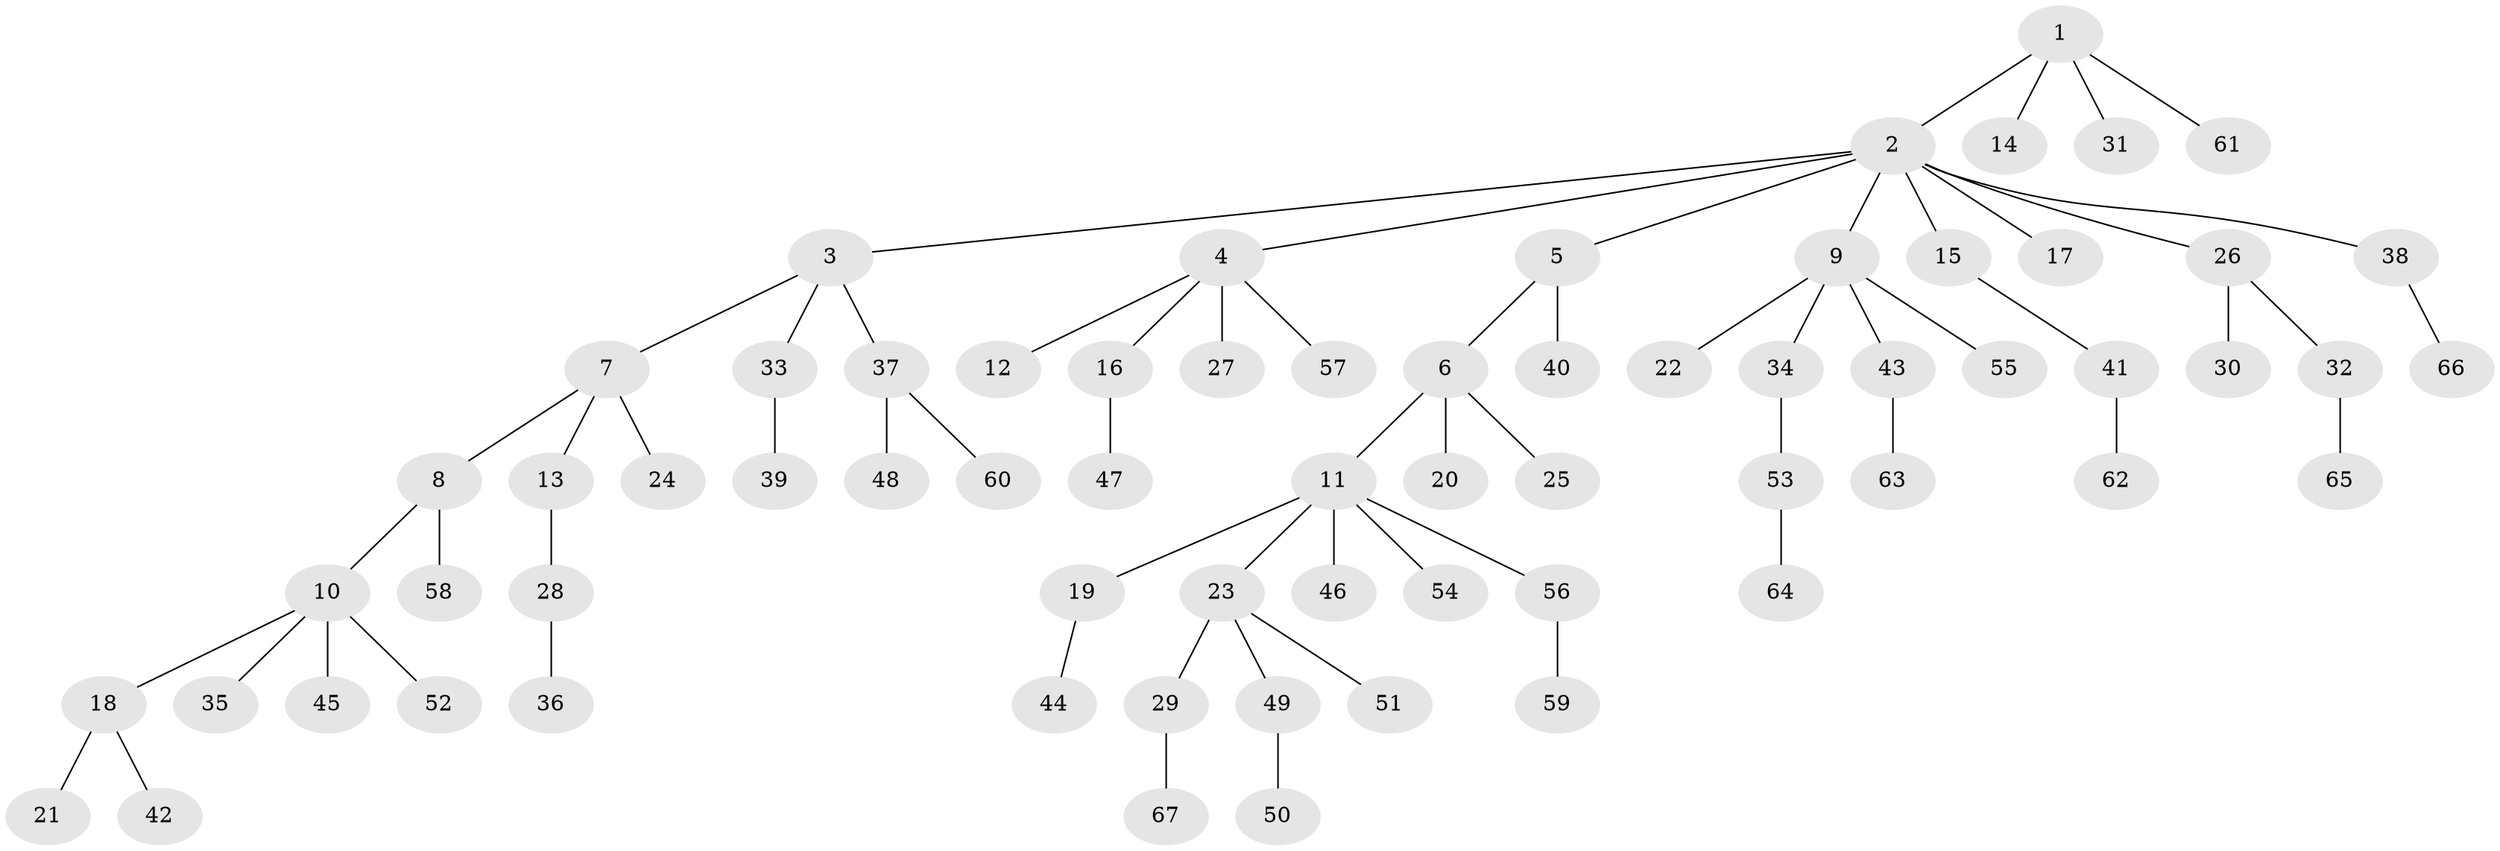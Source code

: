 // coarse degree distribution, {11: 0.021739130434782608, 4: 0.043478260869565216, 3: 0.08695652173913043, 7: 0.021739130434782608, 5: 0.021739130434782608, 1: 0.5869565217391305, 2: 0.21739130434782608}
// Generated by graph-tools (version 1.1) at 2025/19/03/04/25 18:19:11]
// undirected, 67 vertices, 66 edges
graph export_dot {
graph [start="1"]
  node [color=gray90,style=filled];
  1;
  2;
  3;
  4;
  5;
  6;
  7;
  8;
  9;
  10;
  11;
  12;
  13;
  14;
  15;
  16;
  17;
  18;
  19;
  20;
  21;
  22;
  23;
  24;
  25;
  26;
  27;
  28;
  29;
  30;
  31;
  32;
  33;
  34;
  35;
  36;
  37;
  38;
  39;
  40;
  41;
  42;
  43;
  44;
  45;
  46;
  47;
  48;
  49;
  50;
  51;
  52;
  53;
  54;
  55;
  56;
  57;
  58;
  59;
  60;
  61;
  62;
  63;
  64;
  65;
  66;
  67;
  1 -- 2;
  1 -- 14;
  1 -- 31;
  1 -- 61;
  2 -- 3;
  2 -- 4;
  2 -- 5;
  2 -- 9;
  2 -- 15;
  2 -- 17;
  2 -- 26;
  2 -- 38;
  3 -- 7;
  3 -- 33;
  3 -- 37;
  4 -- 12;
  4 -- 16;
  4 -- 27;
  4 -- 57;
  5 -- 6;
  5 -- 40;
  6 -- 11;
  6 -- 20;
  6 -- 25;
  7 -- 8;
  7 -- 13;
  7 -- 24;
  8 -- 10;
  8 -- 58;
  9 -- 22;
  9 -- 34;
  9 -- 43;
  9 -- 55;
  10 -- 18;
  10 -- 35;
  10 -- 45;
  10 -- 52;
  11 -- 19;
  11 -- 23;
  11 -- 46;
  11 -- 54;
  11 -- 56;
  13 -- 28;
  15 -- 41;
  16 -- 47;
  18 -- 21;
  18 -- 42;
  19 -- 44;
  23 -- 29;
  23 -- 49;
  23 -- 51;
  26 -- 30;
  26 -- 32;
  28 -- 36;
  29 -- 67;
  32 -- 65;
  33 -- 39;
  34 -- 53;
  37 -- 48;
  37 -- 60;
  38 -- 66;
  41 -- 62;
  43 -- 63;
  49 -- 50;
  53 -- 64;
  56 -- 59;
}
